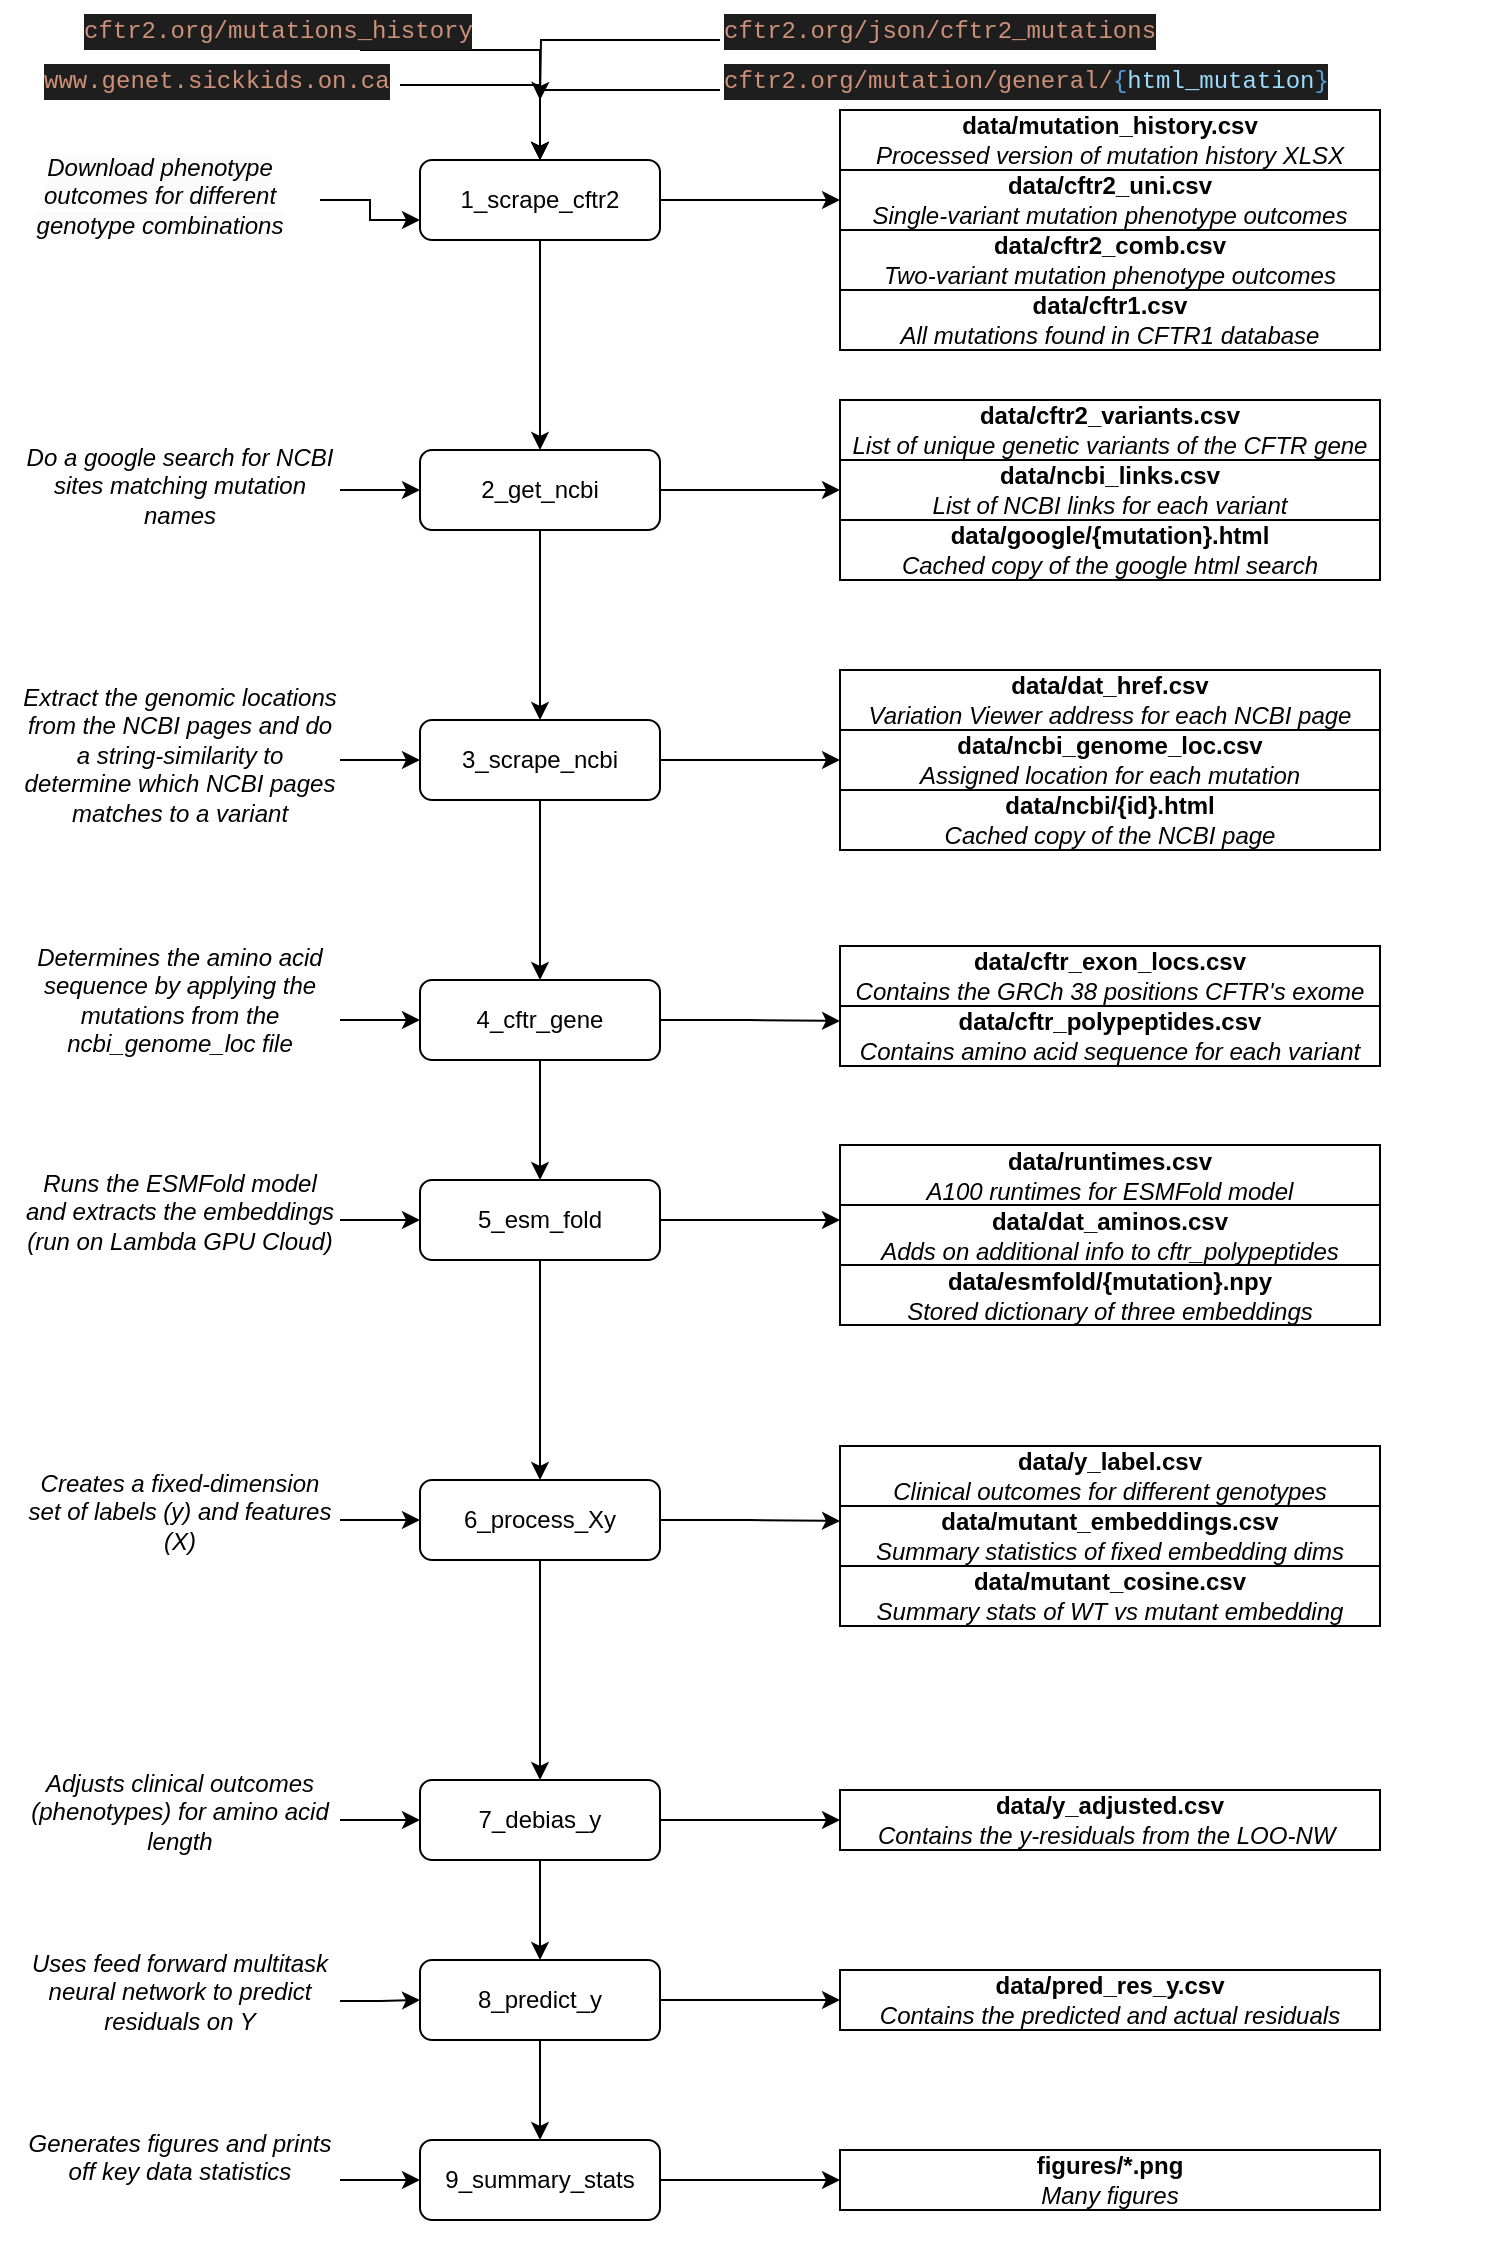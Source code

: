 <mxfile version="20.8.16" type="device"><diagram id="C5RBs43oDa-KdzZeNtuy" name="Page-1"><mxGraphModel dx="1674" dy="777" grid="1" gridSize="10" guides="1" tooltips="1" connect="1" arrows="1" fold="1" page="1" pageScale="1" pageWidth="827" pageHeight="1169" math="0" shadow="0"><root><mxCell id="WIyWlLk6GJQsqaUBKTNV-0"/><mxCell id="WIyWlLk6GJQsqaUBKTNV-1" parent="WIyWlLk6GJQsqaUBKTNV-0"/><mxCell id="qXNFh6b71CcijQf0Jl0U-14" style="edgeStyle=orthogonalEdgeStyle;rounded=0;orthogonalLoop=1;jettySize=auto;html=1;entryX=0.5;entryY=0;entryDx=0;entryDy=0;" parent="WIyWlLk6GJQsqaUBKTNV-1" source="WIyWlLk6GJQsqaUBKTNV-3" target="WIyWlLk6GJQsqaUBKTNV-11" edge="1"><mxGeometry relative="1" as="geometry"/></mxCell><mxCell id="YryPPCCa_VHvPg6DxkvF-3" style="edgeStyle=orthogonalEdgeStyle;rounded=0;orthogonalLoop=1;jettySize=auto;html=1;entryX=0;entryY=0.5;entryDx=0;entryDy=0;" parent="WIyWlLk6GJQsqaUBKTNV-1" source="WIyWlLk6GJQsqaUBKTNV-3" target="qXNFh6b71CcijQf0Jl0U-22" edge="1"><mxGeometry relative="1" as="geometry"/></mxCell><mxCell id="WIyWlLk6GJQsqaUBKTNV-3" value="1_scrape_cftr2" style="rounded=1;whiteSpace=wrap;html=1;fontSize=12;glass=0;strokeWidth=1;shadow=0;" parent="WIyWlLk6GJQsqaUBKTNV-1" vertex="1"><mxGeometry x="230" y="90" width="120" height="40" as="geometry"/></mxCell><mxCell id="qXNFh6b71CcijQf0Jl0U-13" style="edgeStyle=orthogonalEdgeStyle;rounded=0;orthogonalLoop=1;jettySize=auto;html=1;" parent="WIyWlLk6GJQsqaUBKTNV-1" source="WIyWlLk6GJQsqaUBKTNV-11" target="qXNFh6b71CcijQf0Jl0U-3" edge="1"><mxGeometry relative="1" as="geometry"/></mxCell><mxCell id="YryPPCCa_VHvPg6DxkvF-9" style="edgeStyle=orthogonalEdgeStyle;rounded=0;orthogonalLoop=1;jettySize=auto;html=1;" parent="WIyWlLk6GJQsqaUBKTNV-1" source="WIyWlLk6GJQsqaUBKTNV-11" target="YryPPCCa_VHvPg6DxkvF-6" edge="1"><mxGeometry relative="1" as="geometry"/></mxCell><mxCell id="WIyWlLk6GJQsqaUBKTNV-11" value="2_get_ncbi" style="rounded=1;whiteSpace=wrap;html=1;fontSize=12;glass=0;strokeWidth=1;shadow=0;" parent="WIyWlLk6GJQsqaUBKTNV-1" vertex="1"><mxGeometry x="230" y="235" width="120" height="40" as="geometry"/></mxCell><mxCell id="DTVtnADOhLDH1UXQS19a-3" style="edgeStyle=orthogonalEdgeStyle;rounded=0;orthogonalLoop=1;jettySize=auto;html=1;entryX=0.5;entryY=0;entryDx=0;entryDy=0;" parent="WIyWlLk6GJQsqaUBKTNV-1" source="DTVtnADOhLDH1UXQS19a-2" target="WIyWlLk6GJQsqaUBKTNV-3" edge="1"><mxGeometry relative="1" as="geometry"/></mxCell><mxCell id="DTVtnADOhLDH1UXQS19a-2" value="&lt;div style=&quot;color: rgb(212, 212, 212); background-color: rgb(30, 30, 30); font-family: Menlo, Monaco, &amp;quot;Courier New&amp;quot;, monospace; font-weight: normal; font-size: 12px; line-height: 18px;&quot;&gt;&lt;div&gt;&lt;span style=&quot;color: #ce9178;&quot;&gt;cftr2.org/mutations_history&lt;/span&gt;&lt;/div&gt;&lt;/div&gt;" style="text;whiteSpace=wrap;html=1;" parent="WIyWlLk6GJQsqaUBKTNV-1" vertex="1"><mxGeometry x="60" y="10" width="140" height="50" as="geometry"/></mxCell><mxCell id="DTVtnADOhLDH1UXQS19a-5" style="edgeStyle=orthogonalEdgeStyle;rounded=0;orthogonalLoop=1;jettySize=auto;html=1;" parent="WIyWlLk6GJQsqaUBKTNV-1" source="DTVtnADOhLDH1UXQS19a-4" edge="1"><mxGeometry relative="1" as="geometry"><mxPoint x="290" y="60" as="targetPoint"/></mxGeometry></mxCell><mxCell id="DTVtnADOhLDH1UXQS19a-4" value="&lt;div style=&quot;color: rgb(212, 212, 212); background-color: rgb(30, 30, 30); font-family: Menlo, Monaco, &amp;quot;Courier New&amp;quot;, monospace; font-weight: normal; font-size: 12px; line-height: 18px;&quot;&gt;&lt;div&gt;&lt;span style=&quot;color: #ce9178;&quot;&gt;cftr2.org/json/cftr2_mutations&lt;/span&gt;&lt;/div&gt;&lt;/div&gt;" style="text;whiteSpace=wrap;html=1;" parent="WIyWlLk6GJQsqaUBKTNV-1" vertex="1"><mxGeometry x="380" y="10" width="220" height="40" as="geometry"/></mxCell><mxCell id="DTVtnADOhLDH1UXQS19a-7" style="edgeStyle=orthogonalEdgeStyle;rounded=0;orthogonalLoop=1;jettySize=auto;html=1;entryX=0.5;entryY=0;entryDx=0;entryDy=0;" parent="WIyWlLk6GJQsqaUBKTNV-1" source="DTVtnADOhLDH1UXQS19a-6" target="WIyWlLk6GJQsqaUBKTNV-3" edge="1"><mxGeometry relative="1" as="geometry"/></mxCell><mxCell id="DTVtnADOhLDH1UXQS19a-6" value="&lt;div style=&quot;color: rgb(212, 212, 212); background-color: rgb(30, 30, 30); font-family: Menlo, Monaco, &amp;quot;Courier New&amp;quot;, monospace; font-weight: normal; font-size: 12px; line-height: 18px;&quot;&gt;&lt;div&gt;&lt;span style=&quot;color: #ce9178;&quot;&gt;cftr2.org/mutation/general/&lt;/span&gt;&lt;span style=&quot;color: #569cd6;&quot;&gt;{&lt;/span&gt;&lt;span style=&quot;color: #9cdcfe;&quot;&gt;html_mutation&lt;/span&gt;&lt;span style=&quot;color: #569cd6;&quot;&gt;}&lt;/span&gt;&lt;/div&gt;&lt;/div&gt;" style="text;whiteSpace=wrap;html=1;" parent="WIyWlLk6GJQsqaUBKTNV-1" vertex="1"><mxGeometry x="380" y="35" width="390" height="40" as="geometry"/></mxCell><mxCell id="qXNFh6b71CcijQf0Jl0U-1" style="edgeStyle=orthogonalEdgeStyle;rounded=0;orthogonalLoop=1;jettySize=auto;html=1;entryX=0.5;entryY=0;entryDx=0;entryDy=0;" parent="WIyWlLk6GJQsqaUBKTNV-1" source="qXNFh6b71CcijQf0Jl0U-0" target="WIyWlLk6GJQsqaUBKTNV-3" edge="1"><mxGeometry relative="1" as="geometry"/></mxCell><mxCell id="qXNFh6b71CcijQf0Jl0U-0" value="&lt;meta charset=&quot;utf-8&quot;&gt;&lt;div style=&quot;color: rgb(212, 212, 212); background-color: rgb(30, 30, 30); font-family: Menlo, Monaco, &amp;quot;Courier New&amp;quot;, monospace; font-weight: normal; font-size: 12px; line-height: 18px;&quot;&gt;&lt;div&gt;&lt;span style=&quot;color: #ce9178;&quot;&gt;www.genet.sickkids.on.ca&lt;/span&gt;&lt;/div&gt;&lt;/div&gt;" style="text;whiteSpace=wrap;html=1;" parent="WIyWlLk6GJQsqaUBKTNV-1" vertex="1"><mxGeometry x="40" y="35" width="180" height="35" as="geometry"/></mxCell><mxCell id="qXNFh6b71CcijQf0Jl0U-15" style="edgeStyle=orthogonalEdgeStyle;rounded=0;orthogonalLoop=1;jettySize=auto;html=1;entryX=0.5;entryY=0;entryDx=0;entryDy=0;" parent="WIyWlLk6GJQsqaUBKTNV-1" source="qXNFh6b71CcijQf0Jl0U-3" target="qXNFh6b71CcijQf0Jl0U-7" edge="1"><mxGeometry relative="1" as="geometry"/></mxCell><mxCell id="YryPPCCa_VHvPg6DxkvF-20" style="edgeStyle=orthogonalEdgeStyle;rounded=0;orthogonalLoop=1;jettySize=auto;html=1;entryX=0;entryY=0.5;entryDx=0;entryDy=0;" parent="WIyWlLk6GJQsqaUBKTNV-1" source="qXNFh6b71CcijQf0Jl0U-3" target="YryPPCCa_VHvPg6DxkvF-11" edge="1"><mxGeometry relative="1" as="geometry"/></mxCell><mxCell id="qXNFh6b71CcijQf0Jl0U-3" value="3_scrape_ncbi" style="rounded=1;whiteSpace=wrap;html=1;fontSize=12;glass=0;strokeWidth=1;shadow=0;" parent="WIyWlLk6GJQsqaUBKTNV-1" vertex="1"><mxGeometry x="230" y="370" width="120" height="40" as="geometry"/></mxCell><mxCell id="qXNFh6b71CcijQf0Jl0U-5" style="edgeStyle=orthogonalEdgeStyle;rounded=0;orthogonalLoop=1;jettySize=auto;html=1;entryX=0;entryY=0.75;entryDx=0;entryDy=0;" parent="WIyWlLk6GJQsqaUBKTNV-1" source="qXNFh6b71CcijQf0Jl0U-4" target="WIyWlLk6GJQsqaUBKTNV-3" edge="1"><mxGeometry relative="1" as="geometry"/></mxCell><mxCell id="qXNFh6b71CcijQf0Jl0U-4" value="&lt;span style=&quot;color: rgb(0, 0, 0); font-family: Helvetica; font-size: 12px; font-variant-ligatures: normal; font-variant-caps: normal; font-weight: 400; letter-spacing: normal; orphans: 2; text-indent: 0px; text-transform: none; widows: 2; word-spacing: 0px; -webkit-text-stroke-width: 0px; background-color: rgb(251, 251, 251); text-decoration-thickness: initial; text-decoration-style: initial; text-decoration-color: initial; float: none; display: inline !important;&quot;&gt;Download phenotype outcomes for different genotype combinations&lt;/span&gt;" style="text;whiteSpace=wrap;html=1;fontStyle=2;align=center;" parent="WIyWlLk6GJQsqaUBKTNV-1" vertex="1"><mxGeometry x="20" y="80" width="160" height="60" as="geometry"/></mxCell><mxCell id="qXNFh6b71CcijQf0Jl0U-26" style="edgeStyle=orthogonalEdgeStyle;rounded=0;orthogonalLoop=1;jettySize=auto;html=1;entryX=0.5;entryY=0;entryDx=0;entryDy=0;" parent="WIyWlLk6GJQsqaUBKTNV-1" source="qXNFh6b71CcijQf0Jl0U-7" target="qXNFh6b71CcijQf0Jl0U-8" edge="1"><mxGeometry relative="1" as="geometry"/></mxCell><mxCell id="YryPPCCa_VHvPg6DxkvF-33" style="edgeStyle=orthogonalEdgeStyle;rounded=0;orthogonalLoop=1;jettySize=auto;html=1;entryX=0;entryY=0.25;entryDx=0;entryDy=0;" parent="WIyWlLk6GJQsqaUBKTNV-1" source="qXNFh6b71CcijQf0Jl0U-7" target="YryPPCCa_VHvPg6DxkvF-28" edge="1"><mxGeometry relative="1" as="geometry"/></mxCell><mxCell id="qXNFh6b71CcijQf0Jl0U-7" value="4_cftr_gene" style="rounded=1;whiteSpace=wrap;html=1;fontSize=12;glass=0;strokeWidth=1;shadow=0;" parent="WIyWlLk6GJQsqaUBKTNV-1" vertex="1"><mxGeometry x="230" y="500" width="120" height="40" as="geometry"/></mxCell><mxCell id="qXNFh6b71CcijQf0Jl0U-27" style="edgeStyle=orthogonalEdgeStyle;rounded=0;orthogonalLoop=1;jettySize=auto;html=1;entryX=0.5;entryY=0;entryDx=0;entryDy=0;" parent="WIyWlLk6GJQsqaUBKTNV-1" source="qXNFh6b71CcijQf0Jl0U-8" target="qXNFh6b71CcijQf0Jl0U-9" edge="1"><mxGeometry relative="1" as="geometry"/></mxCell><mxCell id="YryPPCCa_VHvPg6DxkvF-40" style="edgeStyle=orthogonalEdgeStyle;rounded=0;orthogonalLoop=1;jettySize=auto;html=1;entryX=0;entryY=0.25;entryDx=0;entryDy=0;" parent="WIyWlLk6GJQsqaUBKTNV-1" source="qXNFh6b71CcijQf0Jl0U-8" target="YryPPCCa_VHvPg6DxkvF-37" edge="1"><mxGeometry relative="1" as="geometry"/></mxCell><mxCell id="qXNFh6b71CcijQf0Jl0U-8" value="5_esm_fold" style="rounded=1;whiteSpace=wrap;html=1;fontSize=12;glass=0;strokeWidth=1;shadow=0;" parent="WIyWlLk6GJQsqaUBKTNV-1" vertex="1"><mxGeometry x="230" y="600" width="120" height="40" as="geometry"/></mxCell><mxCell id="qXNFh6b71CcijQf0Jl0U-28" style="edgeStyle=orthogonalEdgeStyle;rounded=0;orthogonalLoop=1;jettySize=auto;html=1;" parent="WIyWlLk6GJQsqaUBKTNV-1" source="qXNFh6b71CcijQf0Jl0U-9" target="qXNFh6b71CcijQf0Jl0U-10" edge="1"><mxGeometry relative="1" as="geometry"/></mxCell><mxCell id="YryPPCCa_VHvPg6DxkvF-47" style="edgeStyle=orthogonalEdgeStyle;rounded=0;orthogonalLoop=1;jettySize=auto;html=1;entryX=0;entryY=0.25;entryDx=0;entryDy=0;" parent="WIyWlLk6GJQsqaUBKTNV-1" source="qXNFh6b71CcijQf0Jl0U-9" target="YryPPCCa_VHvPg6DxkvF-43" edge="1"><mxGeometry relative="1" as="geometry"/></mxCell><mxCell id="qXNFh6b71CcijQf0Jl0U-9" value="6_process_Xy" style="rounded=1;whiteSpace=wrap;html=1;fontSize=12;glass=0;strokeWidth=1;shadow=0;" parent="WIyWlLk6GJQsqaUBKTNV-1" vertex="1"><mxGeometry x="230" y="750" width="120" height="40" as="geometry"/></mxCell><mxCell id="qXNFh6b71CcijQf0Jl0U-29" style="edgeStyle=orthogonalEdgeStyle;rounded=0;orthogonalLoop=1;jettySize=auto;html=1;entryX=0.5;entryY=0;entryDx=0;entryDy=0;" parent="WIyWlLk6GJQsqaUBKTNV-1" source="qXNFh6b71CcijQf0Jl0U-10" target="qXNFh6b71CcijQf0Jl0U-11" edge="1"><mxGeometry relative="1" as="geometry"/></mxCell><mxCell id="YryPPCCa_VHvPg6DxkvF-51" style="edgeStyle=orthogonalEdgeStyle;rounded=0;orthogonalLoop=1;jettySize=auto;html=1;" parent="WIyWlLk6GJQsqaUBKTNV-1" source="qXNFh6b71CcijQf0Jl0U-10" target="YryPPCCa_VHvPg6DxkvF-50" edge="1"><mxGeometry relative="1" as="geometry"/></mxCell><mxCell id="qXNFh6b71CcijQf0Jl0U-10" value="7_debias_y" style="rounded=1;whiteSpace=wrap;html=1;fontSize=12;glass=0;strokeWidth=1;shadow=0;" parent="WIyWlLk6GJQsqaUBKTNV-1" vertex="1"><mxGeometry x="230" y="900" width="120" height="40" as="geometry"/></mxCell><mxCell id="qXNFh6b71CcijQf0Jl0U-30" style="edgeStyle=orthogonalEdgeStyle;rounded=0;orthogonalLoop=1;jettySize=auto;html=1;entryX=0.5;entryY=0;entryDx=0;entryDy=0;" parent="WIyWlLk6GJQsqaUBKTNV-1" source="qXNFh6b71CcijQf0Jl0U-11" target="qXNFh6b71CcijQf0Jl0U-12" edge="1"><mxGeometry relative="1" as="geometry"/></mxCell><mxCell id="YryPPCCa_VHvPg6DxkvF-58" style="edgeStyle=orthogonalEdgeStyle;rounded=0;orthogonalLoop=1;jettySize=auto;html=1;" parent="WIyWlLk6GJQsqaUBKTNV-1" source="qXNFh6b71CcijQf0Jl0U-11" target="YryPPCCa_VHvPg6DxkvF-10" edge="1"><mxGeometry relative="1" as="geometry"/></mxCell><mxCell id="qXNFh6b71CcijQf0Jl0U-11" value="8_predict_y" style="rounded=1;whiteSpace=wrap;html=1;fontSize=12;glass=0;strokeWidth=1;shadow=0;" parent="WIyWlLk6GJQsqaUBKTNV-1" vertex="1"><mxGeometry x="230" y="990" width="120" height="40" as="geometry"/></mxCell><mxCell id="YryPPCCa_VHvPg6DxkvF-57" style="edgeStyle=orthogonalEdgeStyle;rounded=0;orthogonalLoop=1;jettySize=auto;html=1;entryX=0;entryY=0.5;entryDx=0;entryDy=0;" parent="WIyWlLk6GJQsqaUBKTNV-1" source="qXNFh6b71CcijQf0Jl0U-12" target="YryPPCCa_VHvPg6DxkvF-56" edge="1"><mxGeometry relative="1" as="geometry"/></mxCell><mxCell id="qXNFh6b71CcijQf0Jl0U-12" value="9_summary_stats" style="rounded=1;whiteSpace=wrap;html=1;fontSize=12;glass=0;strokeWidth=1;shadow=0;" parent="WIyWlLk6GJQsqaUBKTNV-1" vertex="1"><mxGeometry x="230" y="1080" width="120" height="40" as="geometry"/></mxCell><mxCell id="qXNFh6b71CcijQf0Jl0U-32" style="edgeStyle=orthogonalEdgeStyle;rounded=0;orthogonalLoop=1;jettySize=auto;html=1;entryX=0;entryY=0.5;entryDx=0;entryDy=0;" parent="WIyWlLk6GJQsqaUBKTNV-1" source="qXNFh6b71CcijQf0Jl0U-31" target="WIyWlLk6GJQsqaUBKTNV-11" edge="1"><mxGeometry relative="1" as="geometry"/></mxCell><mxCell id="qXNFh6b71CcijQf0Jl0U-31" value="Do a google search for NCBI sites matching mutation names" style="text;whiteSpace=wrap;html=1;fontStyle=2;align=center;" parent="WIyWlLk6GJQsqaUBKTNV-1" vertex="1"><mxGeometry x="30" y="225" width="160" height="60" as="geometry"/></mxCell><mxCell id="YryPPCCa_VHvPg6DxkvF-4" value="" style="group" parent="WIyWlLk6GJQsqaUBKTNV-1" vertex="1" connectable="0"><mxGeometry x="440" y="65" width="270" height="120" as="geometry"/></mxCell><mxCell id="qXNFh6b71CcijQf0Jl0U-21" value="&lt;div style=&quot;border-color: var(--border-color);&quot;&gt;&lt;b&gt;data/mutation_history.csv&lt;/b&gt;&lt;/div&gt;&lt;div style=&quot;border-color: var(--border-color);&quot;&gt;&lt;i style=&quot;border-color: var(--border-color);&quot;&gt;Processed version of mutation history XLSX&lt;/i&gt;&lt;/div&gt;" style="rounded=0;whiteSpace=wrap;html=1;align=center;" parent="YryPPCCa_VHvPg6DxkvF-4" vertex="1"><mxGeometry width="270" height="30" as="geometry"/></mxCell><mxCell id="qXNFh6b71CcijQf0Jl0U-22" value="&lt;div style=&quot;border-color: var(--border-color);&quot;&gt;&lt;div style=&quot;border-color: var(--border-color);&quot;&gt;&lt;b style=&quot;background-color: initial; border-color: var(--border-color);&quot;&gt;data/&lt;/b&gt;&lt;b&gt;cftr2_uni.csv&lt;/b&gt;&lt;/div&gt;&lt;div style=&quot;border-color: var(--border-color);&quot;&gt;&lt;span style=&quot;border-color: var(--border-color); background-color: initial;&quot;&gt;&lt;i style=&quot;border-color: var(--border-color);&quot;&gt;Single-variant mutation phenotype outcomes&lt;/i&gt;&lt;/span&gt;&lt;/div&gt;&lt;/div&gt;" style="rounded=0;whiteSpace=wrap;html=1;align=center;" parent="YryPPCCa_VHvPg6DxkvF-4" vertex="1"><mxGeometry y="30" width="270" height="30" as="geometry"/></mxCell><mxCell id="qXNFh6b71CcijQf0Jl0U-24" value="&lt;div style=&quot;border-color: var(--border-color);&quot;&gt;&lt;div style=&quot;border-color: var(--border-color);&quot;&gt;&lt;b style=&quot;background-color: initial; border-color: var(--border-color);&quot;&gt;data/&lt;/b&gt;&lt;b&gt;cftr2_comb.csv&lt;/b&gt;&lt;/div&gt;&lt;div style=&quot;border-color: var(--border-color);&quot;&gt;&lt;span style=&quot;border-color: var(--border-color); background-color: initial;&quot;&gt;&lt;i style=&quot;border-color: var(--border-color);&quot;&gt;Two-variant mutation phenotype outcomes&lt;/i&gt;&lt;/span&gt;&lt;/div&gt;&lt;/div&gt;" style="rounded=0;whiteSpace=wrap;html=1;align=center;" parent="YryPPCCa_VHvPg6DxkvF-4" vertex="1"><mxGeometry y="60" width="270" height="30" as="geometry"/></mxCell><mxCell id="qXNFh6b71CcijQf0Jl0U-25" value="&lt;div style=&quot;border-color: var(--border-color);&quot;&gt;&lt;div style=&quot;border-color: var(--border-color);&quot;&gt;&lt;b style=&quot;background-color: initial; border-color: var(--border-color);&quot;&gt;data/&lt;/b&gt;&lt;b&gt;cftr1.csv&lt;/b&gt;&lt;/div&gt;&lt;div style=&quot;border-color: var(--border-color);&quot;&gt;&lt;span style=&quot;border-color: var(--border-color); background-color: initial;&quot;&gt;&lt;i style=&quot;border-color: var(--border-color);&quot;&gt;All mutations found in CFTR1 database&lt;/i&gt;&lt;/span&gt;&lt;/div&gt;&lt;/div&gt;" style="rounded=0;whiteSpace=wrap;html=1;align=center;" parent="YryPPCCa_VHvPg6DxkvF-4" vertex="1"><mxGeometry y="90" width="270" height="30" as="geometry"/></mxCell><mxCell id="YryPPCCa_VHvPg6DxkvF-8" value="" style="group" parent="WIyWlLk6GJQsqaUBKTNV-1" vertex="1" connectable="0"><mxGeometry x="440" y="210" width="270" height="90" as="geometry"/></mxCell><mxCell id="YryPPCCa_VHvPg6DxkvF-5" value="&lt;b style=&quot;border-color: var(--border-color);&quot;&gt;data/&lt;b style=&quot;background-color: initial;&quot;&gt;cftr2_variants.csv&lt;/b&gt;&lt;br&gt;&lt;/b&gt;&lt;div style=&quot;border-color: var(--border-color);&quot;&gt;&lt;i style=&quot;border-color: var(--border-color);&quot;&gt;List of unique genetic variants of the CFTR gene&lt;/i&gt;&lt;/div&gt;" style="rounded=0;whiteSpace=wrap;html=1;align=center;" parent="YryPPCCa_VHvPg6DxkvF-8" vertex="1"><mxGeometry width="270" height="30" as="geometry"/></mxCell><mxCell id="YryPPCCa_VHvPg6DxkvF-6" value="&lt;b style=&quot;border-color: var(--border-color);&quot;&gt;data/&lt;b style=&quot;background-color: initial;&quot;&gt;ncbi_links.csv&lt;/b&gt;&lt;br&gt;&lt;/b&gt;&lt;div style=&quot;border-color: var(--border-color);&quot;&gt;&lt;i style=&quot;border-color: var(--border-color);&quot;&gt;List of NCBI links for each variant&lt;/i&gt;&lt;/div&gt;" style="rounded=0;whiteSpace=wrap;html=1;align=center;" parent="YryPPCCa_VHvPg6DxkvF-8" vertex="1"><mxGeometry y="30" width="270" height="30" as="geometry"/></mxCell><mxCell id="YryPPCCa_VHvPg6DxkvF-7" value="&lt;div style=&quot;border-color: var(--border-color);&quot;&gt;&lt;b&gt;data/google/{mutation}.html&lt;/b&gt;&lt;/div&gt;&lt;div style=&quot;border-color: var(--border-color);&quot;&gt;&lt;i style=&quot;border-color: var(--border-color);&quot;&gt;Cached copy of the google html search&lt;/i&gt;&lt;/div&gt;" style="rounded=0;whiteSpace=wrap;html=1;align=center;" parent="YryPPCCa_VHvPg6DxkvF-8" vertex="1"><mxGeometry y="60" width="270" height="30" as="geometry"/></mxCell><mxCell id="YryPPCCa_VHvPg6DxkvF-10" value="&lt;b style=&quot;border-color: var(--border-color);&quot;&gt;data/pred_res_y&lt;b style=&quot;background-color: initial;&quot;&gt;.csv&lt;/b&gt;&lt;br&gt;&lt;/b&gt;&lt;div style=&quot;border-color: var(--border-color);&quot;&gt;&lt;i style=&quot;border-color: var(--border-color);&quot;&gt;Contains the predicted and actual residuals&lt;/i&gt;&lt;/div&gt;" style="rounded=0;whiteSpace=wrap;html=1;align=center;" parent="WIyWlLk6GJQsqaUBKTNV-1" vertex="1"><mxGeometry x="440" y="995" width="270" height="30" as="geometry"/></mxCell><mxCell id="YryPPCCa_VHvPg6DxkvF-19" value="" style="group" parent="WIyWlLk6GJQsqaUBKTNV-1" vertex="1" connectable="0"><mxGeometry x="440" y="345" width="270" height="90" as="geometry"/></mxCell><mxCell id="YryPPCCa_VHvPg6DxkvF-11" value="&lt;b style=&quot;border-color: var(--border-color);&quot;&gt;data/ncbi_genome_loc&lt;b style=&quot;background-color: initial; border-color: var(--border-color);&quot;&gt;&lt;b style=&quot;background-color: initial;&quot;&gt;.csv&lt;/b&gt;&lt;/b&gt;&lt;br&gt;&lt;/b&gt;&lt;div style=&quot;border-color: var(--border-color);&quot;&gt;&lt;i style=&quot;border-color: var(--border-color);&quot;&gt;Assigned location for each mutation&lt;/i&gt;&lt;/div&gt;" style="rounded=0;whiteSpace=wrap;html=1;align=center;" parent="YryPPCCa_VHvPg6DxkvF-19" vertex="1"><mxGeometry y="30" width="270" height="30" as="geometry"/></mxCell><mxCell id="YryPPCCa_VHvPg6DxkvF-17" value="&lt;div style=&quot;border-color: var(--border-color);&quot;&gt;&lt;b&gt;data/ncbi/{id}.html&lt;/b&gt;&lt;/div&gt;&lt;div style=&quot;border-color: var(--border-color);&quot;&gt;&lt;i style=&quot;border-color: var(--border-color);&quot;&gt;Cached copy of the NCBI page&lt;/i&gt;&lt;/div&gt;" style="rounded=0;whiteSpace=wrap;html=1;align=center;" parent="YryPPCCa_VHvPg6DxkvF-19" vertex="1"><mxGeometry y="60" width="270" height="30" as="geometry"/></mxCell><mxCell id="YryPPCCa_VHvPg6DxkvF-18" value="&lt;b style=&quot;border-color: var(--border-color);&quot;&gt;data/dat_href&lt;b style=&quot;background-color: initial; border-color: var(--border-color);&quot;&gt;&lt;b style=&quot;background-color: initial;&quot;&gt;.csv&lt;/b&gt;&lt;/b&gt;&lt;br&gt;&lt;/b&gt;&lt;div style=&quot;border-color: var(--border-color);&quot;&gt;&lt;i style=&quot;border-color: var(--border-color);&quot;&gt;Variation Viewer address for each NCBI page&lt;/i&gt;&lt;/div&gt;" style="rounded=0;whiteSpace=wrap;html=1;align=center;" parent="YryPPCCa_VHvPg6DxkvF-19" vertex="1"><mxGeometry width="270" height="30" as="geometry"/></mxCell><mxCell id="YryPPCCa_VHvPg6DxkvF-23" style="edgeStyle=orthogonalEdgeStyle;rounded=0;orthogonalLoop=1;jettySize=auto;html=1;entryX=0;entryY=0.5;entryDx=0;entryDy=0;" parent="WIyWlLk6GJQsqaUBKTNV-1" source="YryPPCCa_VHvPg6DxkvF-22" target="qXNFh6b71CcijQf0Jl0U-3" edge="1"><mxGeometry relative="1" as="geometry"/></mxCell><mxCell id="YryPPCCa_VHvPg6DxkvF-22" value="Extract the genomic locations from the NCBI pages and do a string-similarity to determine which NCBI pages matches to a variant" style="text;whiteSpace=wrap;html=1;fontStyle=2;align=center;" parent="WIyWlLk6GJQsqaUBKTNV-1" vertex="1"><mxGeometry x="30" y="345" width="160" height="90" as="geometry"/></mxCell><mxCell id="YryPPCCa_VHvPg6DxkvF-27" style="edgeStyle=orthogonalEdgeStyle;rounded=0;orthogonalLoop=1;jettySize=auto;html=1;entryX=0;entryY=0.5;entryDx=0;entryDy=0;" parent="WIyWlLk6GJQsqaUBKTNV-1" source="YryPPCCa_VHvPg6DxkvF-25" target="qXNFh6b71CcijQf0Jl0U-7" edge="1"><mxGeometry relative="1" as="geometry"/></mxCell><mxCell id="YryPPCCa_VHvPg6DxkvF-25" value="Determines the amino acid sequence by applying the mutations from the ncbi_genome_loc file" style="text;whiteSpace=wrap;html=1;fontStyle=2;align=center;" parent="WIyWlLk6GJQsqaUBKTNV-1" vertex="1"><mxGeometry x="30" y="475" width="160" height="90" as="geometry"/></mxCell><mxCell id="YryPPCCa_VHvPg6DxkvF-29" value="" style="group" parent="WIyWlLk6GJQsqaUBKTNV-1" vertex="1" connectable="0"><mxGeometry x="440" y="483" width="270" height="60" as="geometry"/></mxCell><mxCell id="YryPPCCa_VHvPg6DxkvF-24" value="&lt;b style=&quot;border-color: var(--border-color);&quot;&gt;data/cftr_exon_locs&lt;b style=&quot;background-color: initial;&quot;&gt;.csv&lt;/b&gt;&lt;br&gt;&lt;/b&gt;&lt;div style=&quot;border-color: var(--border-color);&quot;&gt;&lt;i style=&quot;border-color: var(--border-color);&quot;&gt;Contains the GRCh 38 positions CFTR's exome&lt;/i&gt;&lt;/div&gt;" style="rounded=0;whiteSpace=wrap;html=1;align=center;" parent="YryPPCCa_VHvPg6DxkvF-29" vertex="1"><mxGeometry width="270" height="30" as="geometry"/></mxCell><mxCell id="YryPPCCa_VHvPg6DxkvF-28" value="&lt;b style=&quot;border-color: var(--border-color);&quot;&gt;data/cftr_polypeptides&lt;b style=&quot;background-color: initial;&quot;&gt;.csv&lt;/b&gt;&lt;br&gt;&lt;/b&gt;&lt;div style=&quot;border-color: var(--border-color);&quot;&gt;&lt;i style=&quot;border-color: var(--border-color);&quot;&gt;Contains amino acid sequence for each variant&lt;/i&gt;&lt;/div&gt;" style="rounded=0;whiteSpace=wrap;html=1;align=center;" parent="YryPPCCa_VHvPg6DxkvF-29" vertex="1"><mxGeometry y="30" width="270" height="30" as="geometry"/></mxCell><mxCell id="YryPPCCa_VHvPg6DxkvF-35" style="edgeStyle=orthogonalEdgeStyle;rounded=0;orthogonalLoop=1;jettySize=auto;html=1;" parent="WIyWlLk6GJQsqaUBKTNV-1" source="YryPPCCa_VHvPg6DxkvF-34" target="qXNFh6b71CcijQf0Jl0U-8" edge="1"><mxGeometry relative="1" as="geometry"/></mxCell><mxCell id="YryPPCCa_VHvPg6DxkvF-34" value="Runs the ESMFold model and extracts the embeddings (run on Lambda GPU Cloud)" style="text;whiteSpace=wrap;html=1;fontStyle=2;align=center;" parent="WIyWlLk6GJQsqaUBKTNV-1" vertex="1"><mxGeometry x="30" y="587.5" width="160" height="65" as="geometry"/></mxCell><mxCell id="YryPPCCa_VHvPg6DxkvF-39" value="" style="group" parent="WIyWlLk6GJQsqaUBKTNV-1" vertex="1" connectable="0"><mxGeometry x="440" y="582.5" width="270" height="90" as="geometry"/></mxCell><mxCell id="YryPPCCa_VHvPg6DxkvF-36" value="&lt;b style=&quot;border-color: var(--border-color);&quot;&gt;data/runtimes&lt;b style=&quot;background-color: initial;&quot;&gt;.csv&lt;/b&gt;&lt;br&gt;&lt;/b&gt;&lt;div style=&quot;border-color: var(--border-color);&quot;&gt;&lt;i&gt;A100 runtimes for ESMFold model&lt;/i&gt;&lt;/div&gt;" style="rounded=0;whiteSpace=wrap;html=1;align=center;" parent="YryPPCCa_VHvPg6DxkvF-39" vertex="1"><mxGeometry width="270" height="30" as="geometry"/></mxCell><mxCell id="YryPPCCa_VHvPg6DxkvF-37" value="&lt;b style=&quot;border-color: var(--border-color);&quot;&gt;data/dat_aminos&lt;b style=&quot;background-color: initial;&quot;&gt;.csv&lt;/b&gt;&lt;br&gt;&lt;/b&gt;&lt;div style=&quot;border-color: var(--border-color);&quot;&gt;&lt;i style=&quot;border-color: var(--border-color);&quot;&gt;Adds on additional info to cftr_polypeptides&lt;/i&gt;&lt;/div&gt;" style="rounded=0;whiteSpace=wrap;html=1;align=center;" parent="YryPPCCa_VHvPg6DxkvF-39" vertex="1"><mxGeometry y="30" width="270" height="30" as="geometry"/></mxCell><mxCell id="YryPPCCa_VHvPg6DxkvF-38" value="&lt;b style=&quot;border-color: var(--border-color);&quot;&gt;data/esmfold/&lt;b style=&quot;background-color: initial;&quot;&gt;{mutation}.npy&lt;/b&gt;&lt;br&gt;&lt;/b&gt;&lt;div style=&quot;border-color: var(--border-color);&quot;&gt;&lt;i style=&quot;border-color: var(--border-color);&quot;&gt;Stored dictionary of three embeddings&lt;/i&gt;&lt;/div&gt;" style="rounded=0;whiteSpace=wrap;html=1;align=center;" parent="YryPPCCa_VHvPg6DxkvF-39" vertex="1"><mxGeometry y="60" width="270" height="30" as="geometry"/></mxCell><mxCell id="YryPPCCa_VHvPg6DxkvF-42" style="edgeStyle=orthogonalEdgeStyle;rounded=0;orthogonalLoop=1;jettySize=auto;html=1;" parent="WIyWlLk6GJQsqaUBKTNV-1" source="YryPPCCa_VHvPg6DxkvF-41" target="qXNFh6b71CcijQf0Jl0U-9" edge="1"><mxGeometry relative="1" as="geometry"/></mxCell><mxCell id="YryPPCCa_VHvPg6DxkvF-41" value="Creates a fixed-dimension set of labels (y) and features (X)" style="text;whiteSpace=wrap;html=1;fontStyle=2;align=center;" parent="WIyWlLk6GJQsqaUBKTNV-1" vertex="1"><mxGeometry x="30" y="737.5" width="160" height="65" as="geometry"/></mxCell><mxCell id="YryPPCCa_VHvPg6DxkvF-46" value="" style="group" parent="WIyWlLk6GJQsqaUBKTNV-1" vertex="1" connectable="0"><mxGeometry x="440" y="733" width="270" height="90" as="geometry"/></mxCell><mxCell id="YryPPCCa_VHvPg6DxkvF-43" value="&lt;b style=&quot;border-color: var(--border-color);&quot;&gt;data/mutant_embeddings&lt;b style=&quot;background-color: initial;&quot;&gt;.csv&lt;/b&gt;&lt;br&gt;&lt;/b&gt;&lt;div style=&quot;border-color: var(--border-color);&quot;&gt;&lt;i&gt;Summary statistics of fixed embedding dims&lt;/i&gt;&lt;/div&gt;" style="rounded=0;whiteSpace=wrap;html=1;align=center;" parent="YryPPCCa_VHvPg6DxkvF-46" vertex="1"><mxGeometry y="30" width="270" height="30" as="geometry"/></mxCell><mxCell id="YryPPCCa_VHvPg6DxkvF-44" value="&lt;b style=&quot;border-color: var(--border-color);&quot;&gt;data/mutant_cosine&lt;b style=&quot;background-color: initial;&quot;&gt;.csv&lt;/b&gt;&lt;br&gt;&lt;/b&gt;&lt;div style=&quot;border-color: var(--border-color);&quot;&gt;&lt;i style=&quot;border-color: var(--border-color);&quot;&gt;Summary stats of WT vs mutant embedding&lt;/i&gt;&lt;/div&gt;" style="rounded=0;whiteSpace=wrap;html=1;align=center;" parent="YryPPCCa_VHvPg6DxkvF-46" vertex="1"><mxGeometry y="60" width="270" height="30" as="geometry"/></mxCell><mxCell id="YryPPCCa_VHvPg6DxkvF-45" value="&lt;b style=&quot;border-color: var(--border-color);&quot;&gt;data/y_label&lt;b style=&quot;background-color: initial;&quot;&gt;.csv&lt;/b&gt;&lt;br&gt;&lt;/b&gt;&lt;div style=&quot;border-color: var(--border-color);&quot;&gt;&lt;i style=&quot;border-color: var(--border-color);&quot;&gt;Clinical outcomes for different genotypes&lt;/i&gt;&lt;/div&gt;" style="rounded=0;whiteSpace=wrap;html=1;align=center;" parent="YryPPCCa_VHvPg6DxkvF-46" vertex="1"><mxGeometry width="270" height="30" as="geometry"/></mxCell><mxCell id="YryPPCCa_VHvPg6DxkvF-49" style="edgeStyle=orthogonalEdgeStyle;rounded=0;orthogonalLoop=1;jettySize=auto;html=1;entryX=0;entryY=0.5;entryDx=0;entryDy=0;" parent="WIyWlLk6GJQsqaUBKTNV-1" source="YryPPCCa_VHvPg6DxkvF-48" target="qXNFh6b71CcijQf0Jl0U-10" edge="1"><mxGeometry relative="1" as="geometry"/></mxCell><mxCell id="YryPPCCa_VHvPg6DxkvF-48" value="Adjusts clinical outcomes (phenotypes) for amino acid length" style="text;whiteSpace=wrap;html=1;fontStyle=2;align=center;" parent="WIyWlLk6GJQsqaUBKTNV-1" vertex="1"><mxGeometry x="30" y="887.5" width="160" height="65" as="geometry"/></mxCell><mxCell id="YryPPCCa_VHvPg6DxkvF-50" value="&lt;b style=&quot;border-color: var(--border-color);&quot;&gt;data/y_adjusted&lt;b style=&quot;background-color: initial;&quot;&gt;.csv&lt;/b&gt;&lt;br&gt;&lt;/b&gt;&lt;div style=&quot;border-color: var(--border-color);&quot;&gt;&lt;i style=&quot;border-color: var(--border-color);&quot;&gt;Contains the y-residuals from the LOO-NW&amp;nbsp;&lt;/i&gt;&lt;/div&gt;" style="rounded=0;whiteSpace=wrap;html=1;align=center;" parent="WIyWlLk6GJQsqaUBKTNV-1" vertex="1"><mxGeometry x="440" y="905" width="270" height="30" as="geometry"/></mxCell><mxCell id="YryPPCCa_VHvPg6DxkvF-53" style="edgeStyle=orthogonalEdgeStyle;rounded=0;orthogonalLoop=1;jettySize=auto;html=1;" parent="WIyWlLk6GJQsqaUBKTNV-1" source="YryPPCCa_VHvPg6DxkvF-52" target="qXNFh6b71CcijQf0Jl0U-11" edge="1"><mxGeometry relative="1" as="geometry"/></mxCell><mxCell id="YryPPCCa_VHvPg6DxkvF-52" value="Uses feed forward multitask neural network to predict residuals on Y" style="text;whiteSpace=wrap;html=1;fontStyle=2;align=center;" parent="WIyWlLk6GJQsqaUBKTNV-1" vertex="1"><mxGeometry x="30" y="978" width="160" height="65" as="geometry"/></mxCell><mxCell id="YryPPCCa_VHvPg6DxkvF-55" style="edgeStyle=orthogonalEdgeStyle;rounded=0;orthogonalLoop=1;jettySize=auto;html=1;" parent="WIyWlLk6GJQsqaUBKTNV-1" source="YryPPCCa_VHvPg6DxkvF-54" target="qXNFh6b71CcijQf0Jl0U-12" edge="1"><mxGeometry relative="1" as="geometry"/></mxCell><mxCell id="YryPPCCa_VHvPg6DxkvF-54" value="Generates figures and prints off key data statistics" style="text;whiteSpace=wrap;html=1;fontStyle=2;align=center;" parent="WIyWlLk6GJQsqaUBKTNV-1" vertex="1"><mxGeometry x="30" y="1067.5" width="160" height="65" as="geometry"/></mxCell><mxCell id="YryPPCCa_VHvPg6DxkvF-56" value="&lt;b style=&quot;border-color: var(--border-color);&quot;&gt;figures/&lt;b style=&quot;background-color: initial;&quot;&gt;*.png&lt;/b&gt;&lt;br&gt;&lt;/b&gt;&lt;div style=&quot;border-color: var(--border-color);&quot;&gt;&lt;i style=&quot;border-color: var(--border-color);&quot;&gt;Many figures&lt;/i&gt;&lt;/div&gt;" style="rounded=0;whiteSpace=wrap;html=1;align=center;" parent="WIyWlLk6GJQsqaUBKTNV-1" vertex="1"><mxGeometry x="440" y="1085" width="270" height="30" as="geometry"/></mxCell></root></mxGraphModel></diagram></mxfile>